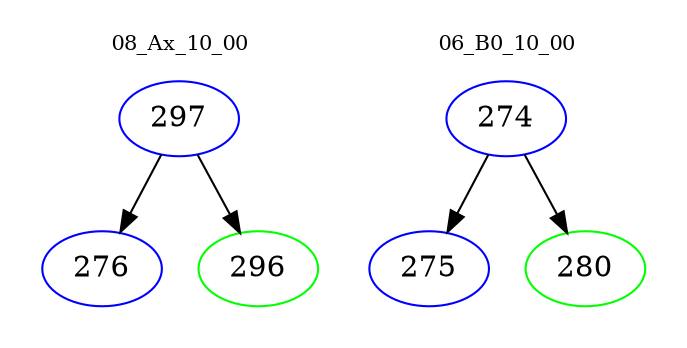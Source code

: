 digraph{
subgraph cluster_0 {
color = white
label = "08_Ax_10_00";
fontsize=10;
T0_297 [label="297", color="blue"]
T0_297 -> T0_276 [color="black"]
T0_276 [label="276", color="blue"]
T0_297 -> T0_296 [color="black"]
T0_296 [label="296", color="green"]
}
subgraph cluster_1 {
color = white
label = "06_B0_10_00";
fontsize=10;
T1_274 [label="274", color="blue"]
T1_274 -> T1_275 [color="black"]
T1_275 [label="275", color="blue"]
T1_274 -> T1_280 [color="black"]
T1_280 [label="280", color="green"]
}
}
